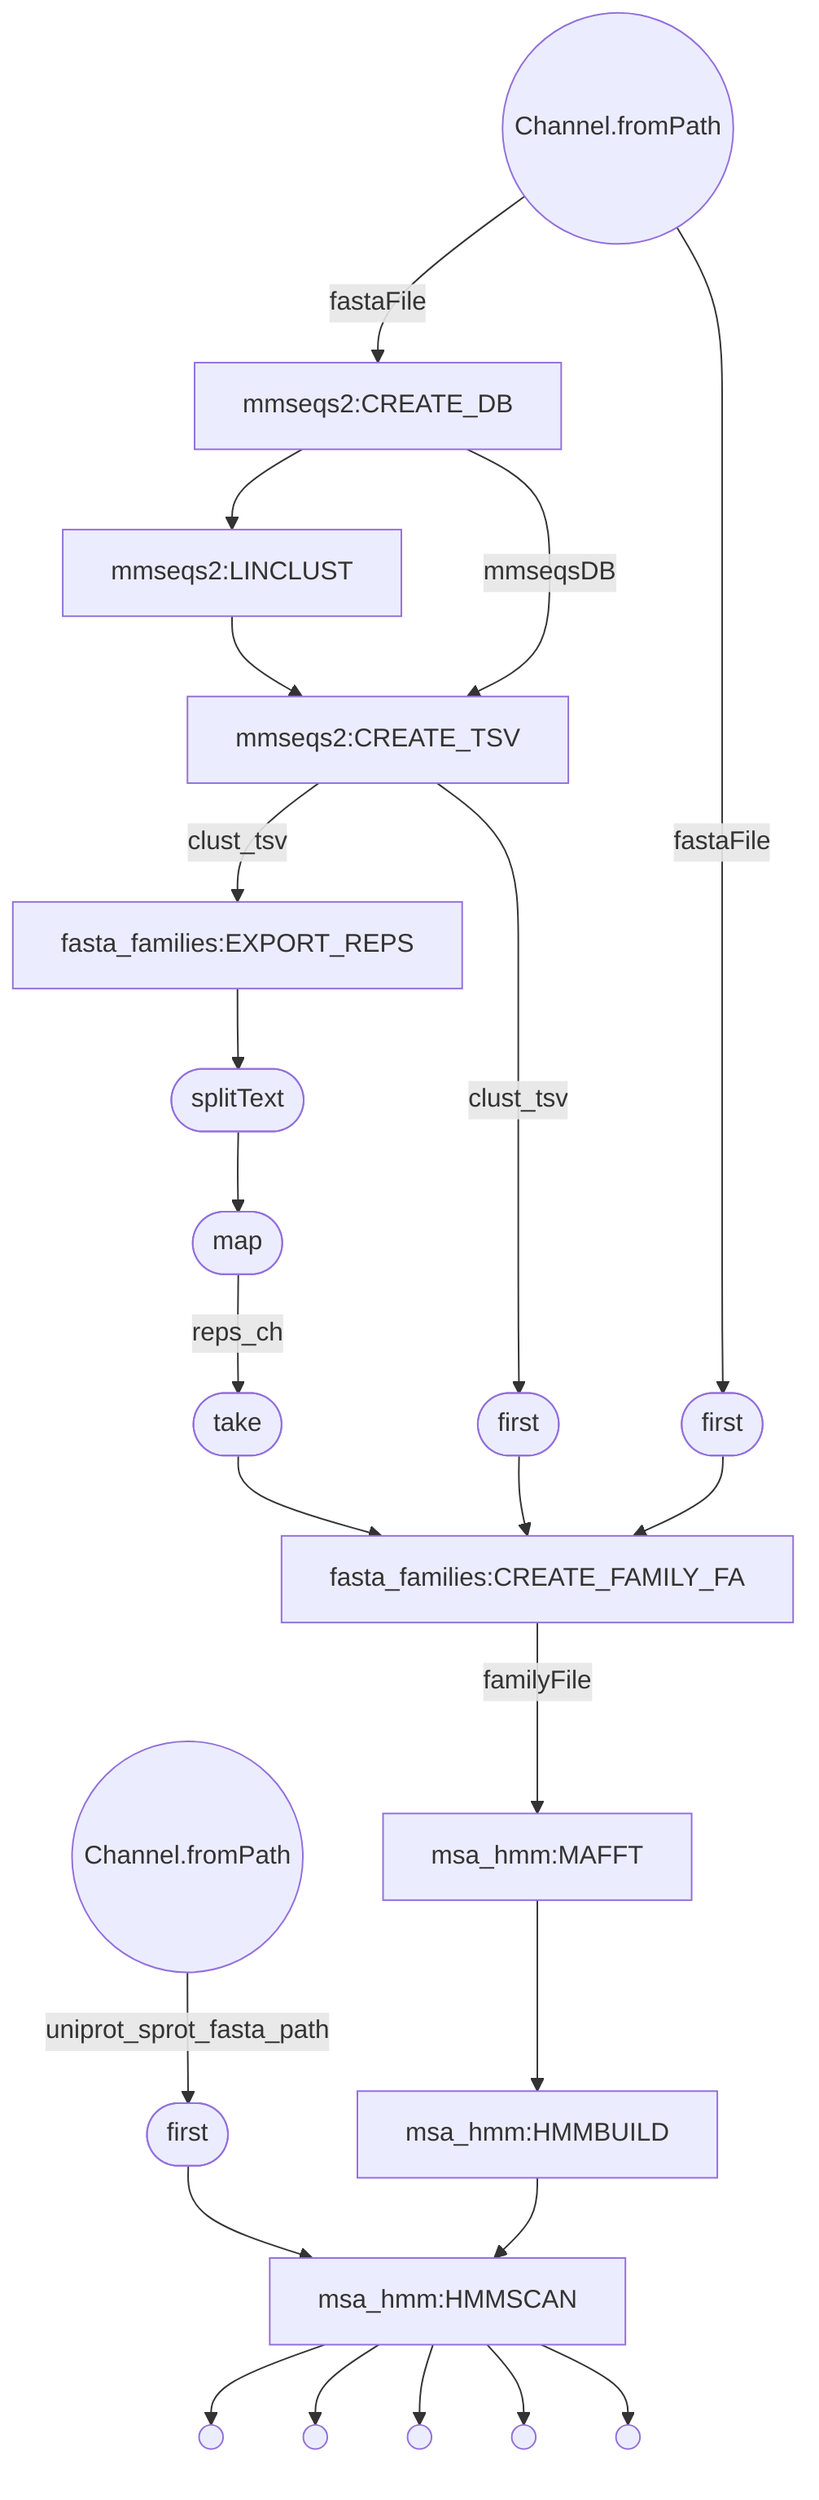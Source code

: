 flowchart TD
    p0((Channel.fromPath))
    p1((Channel.fromPath))
    p2[mmseqs2:CREATE_DB]
    p3[mmseqs2:LINCLUST]
    p4[mmseqs2:CREATE_TSV]
    p5[fasta_families:EXPORT_REPS]
    p6([splitText])
    p7([map])
    p8([first])
    p9([first])
    p10([take])
    p11[fasta_families:CREATE_FAMILY_FA]
    p12[msa_hmm:MAFFT]
    p13[msa_hmm:HMMBUILD]
    p14([first])
    p15[msa_hmm:HMMSCAN]
    p16(( ))
    p17(( ))
    p18(( ))
    p19(( ))
    p20(( ))
    p0 -->|fastaFile| p2
    p1 -->|uniprot_sprot_fasta_path| p14
    p2 --> p3
    p3 --> p4
    p2 -->|mmseqsDB| p4
    p4 -->|clust_tsv| p5
    p5 --> p6
    p6 --> p7
    p7 -->|reps_ch| p10
    p4 -->|clust_tsv| p8
    p8 --> p11
    p0 -->|fastaFile| p9
    p9 --> p11
    p10 --> p11
    p11 -->|familyFile| p12
    p12 --> p13
    p13 --> p15
    p14 --> p15
    p15 --> p20
    p15 --> p19
    p15 --> p18
    p15 --> p17
    p15 --> p16